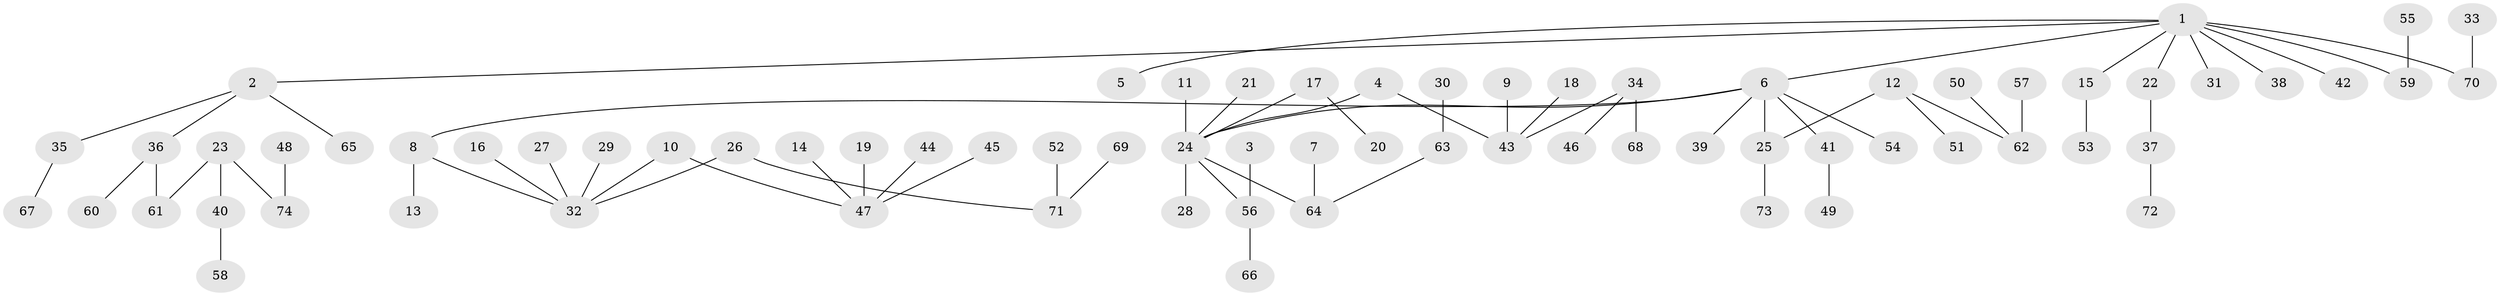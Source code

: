 // original degree distribution, {8: 0.006756756756756757, 7: 0.013513513513513514, 9: 0.006756756756756757, 4: 0.08108108108108109, 5: 0.013513513513513514, 6: 0.006756756756756757, 3: 0.10810810810810811, 1: 0.5067567567567568, 2: 0.25675675675675674}
// Generated by graph-tools (version 1.1) at 2025/50/03/09/25 03:50:20]
// undirected, 74 vertices, 73 edges
graph export_dot {
graph [start="1"]
  node [color=gray90,style=filled];
  1;
  2;
  3;
  4;
  5;
  6;
  7;
  8;
  9;
  10;
  11;
  12;
  13;
  14;
  15;
  16;
  17;
  18;
  19;
  20;
  21;
  22;
  23;
  24;
  25;
  26;
  27;
  28;
  29;
  30;
  31;
  32;
  33;
  34;
  35;
  36;
  37;
  38;
  39;
  40;
  41;
  42;
  43;
  44;
  45;
  46;
  47;
  48;
  49;
  50;
  51;
  52;
  53;
  54;
  55;
  56;
  57;
  58;
  59;
  60;
  61;
  62;
  63;
  64;
  65;
  66;
  67;
  68;
  69;
  70;
  71;
  72;
  73;
  74;
  1 -- 2 [weight=1.0];
  1 -- 5 [weight=1.0];
  1 -- 6 [weight=1.0];
  1 -- 15 [weight=1.0];
  1 -- 22 [weight=1.0];
  1 -- 31 [weight=1.0];
  1 -- 38 [weight=1.0];
  1 -- 42 [weight=1.0];
  1 -- 59 [weight=1.0];
  1 -- 70 [weight=1.0];
  2 -- 35 [weight=1.0];
  2 -- 36 [weight=1.0];
  2 -- 65 [weight=1.0];
  3 -- 56 [weight=1.0];
  4 -- 24 [weight=1.0];
  4 -- 43 [weight=1.0];
  6 -- 8 [weight=1.0];
  6 -- 24 [weight=1.0];
  6 -- 25 [weight=1.0];
  6 -- 39 [weight=1.0];
  6 -- 41 [weight=1.0];
  6 -- 54 [weight=1.0];
  7 -- 64 [weight=1.0];
  8 -- 13 [weight=1.0];
  8 -- 32 [weight=1.0];
  9 -- 43 [weight=1.0];
  10 -- 32 [weight=1.0];
  10 -- 47 [weight=1.0];
  11 -- 24 [weight=1.0];
  12 -- 25 [weight=1.0];
  12 -- 51 [weight=1.0];
  12 -- 62 [weight=1.0];
  14 -- 47 [weight=1.0];
  15 -- 53 [weight=1.0];
  16 -- 32 [weight=1.0];
  17 -- 20 [weight=1.0];
  17 -- 24 [weight=1.0];
  18 -- 43 [weight=1.0];
  19 -- 47 [weight=1.0];
  21 -- 24 [weight=1.0];
  22 -- 37 [weight=1.0];
  23 -- 40 [weight=1.0];
  23 -- 61 [weight=1.0];
  23 -- 74 [weight=1.0];
  24 -- 28 [weight=1.0];
  24 -- 56 [weight=1.0];
  24 -- 64 [weight=1.0];
  25 -- 73 [weight=1.0];
  26 -- 32 [weight=1.0];
  26 -- 71 [weight=1.0];
  27 -- 32 [weight=1.0];
  29 -- 32 [weight=1.0];
  30 -- 63 [weight=1.0];
  33 -- 70 [weight=1.0];
  34 -- 43 [weight=1.0];
  34 -- 46 [weight=1.0];
  34 -- 68 [weight=1.0];
  35 -- 67 [weight=1.0];
  36 -- 60 [weight=1.0];
  36 -- 61 [weight=1.0];
  37 -- 72 [weight=1.0];
  40 -- 58 [weight=1.0];
  41 -- 49 [weight=1.0];
  44 -- 47 [weight=1.0];
  45 -- 47 [weight=1.0];
  48 -- 74 [weight=1.0];
  50 -- 62 [weight=1.0];
  52 -- 71 [weight=1.0];
  55 -- 59 [weight=1.0];
  56 -- 66 [weight=1.0];
  57 -- 62 [weight=1.0];
  63 -- 64 [weight=1.0];
  69 -- 71 [weight=1.0];
}
